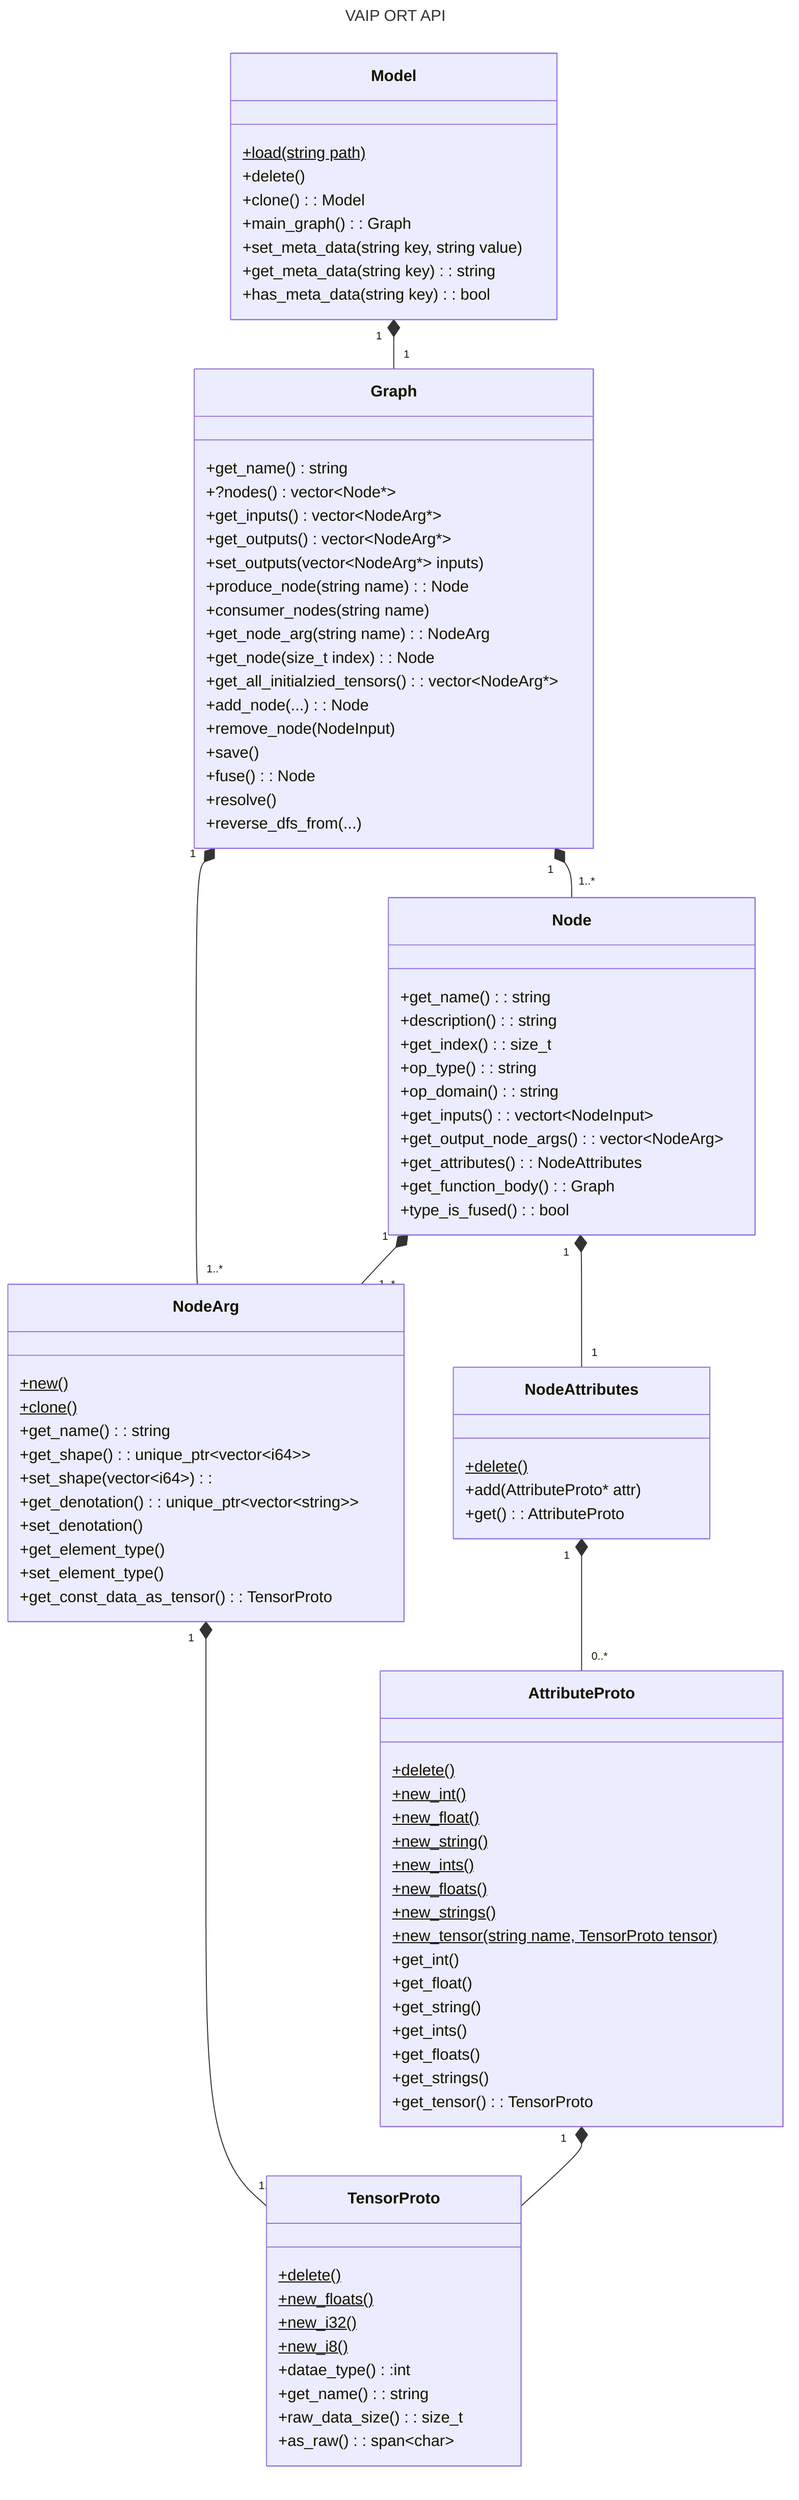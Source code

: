---
title: VAIP ORT API
---
classDiagram

    Model "1" *-- "1" Graph
    class Model {
        +load(string path)$
        +delete()
        +clone(): Model
        +main_graph(): Graph
        +set_meta_data(string key, string value)
        +get_meta_data(string key): string
        +has_meta_data(string key): bool
    }
    class Graph{
       +get_name() string
       +?nodes() vector~Node*~
       +get_inputs() vector~NodeArg*~
       +get_outputs() vector~NodeArg*~
       +set_outputs(vector~NodeArg*~ inputs)
       +produce_node(string name): Node
       +consumer_nodes(string name)
       +get_node_arg(string name): NodeArg
       +get_node(size_t index): Node
       +get_all_initialzied_tensors():  vector~NodeArg*~
       +add_node(...): Node
       +remove_node(NodeInput)
       +save()
       +fuse(): Node
       +resolve()
       +reverse_dfs_from(...)
    }
    Graph "1" *-- "1..*" Node
    class Node {
        +get_name(): string
        +description(): string
        +get_index(): size_t
        +op_type(): string
        +op_domain(): string
        +get_inputs(): vectort~NodeInput~
        +get_output_node_args(): vector~NodeArg~
        +get_attributes(): NodeAttributes
        +get_function_body(): Graph
        +type_is_fused(): bool
    }
    Graph "1" *-- "1..*" NodeArg
    Node "1" *-- "1..*" NodeArg
    NodeArg "1" *-- "1..*" TensorProto
    class NodeArg {
        +new()$
        +clone()$
        +get_name(): string
        +get_shape(): unique_ptr~vector~i64~~
        +set_shape(vector~i64~):
        +get_denotation(): unique_ptr~vector~string~~
        +set_denotation()
        +get_element_type()
        +set_element_type()
        +get_const_data_as_tensor(): TensorProto
    }
    Node "1" *-- "1" NodeAttributes
    class NodeAttributes{
        +delete()$
        +add(AttributeProto* attr)
        +get(): AttributeProto
    }
    NodeAttributes "1" *-- "0..*" AttributeProto
    class AttributeProto {
        +delete()$
        +new_int()$
        +new_float()$
        +new_string()$
        +new_ints()$
        +new_floats()$
        +new_strings()$
        +new_tensor(string name, TensorProto tensor)$
        +get_int()
        +get_float()
        +get_string()
        +get_ints()
        +get_floats()
        +get_strings()
        +get_tensor(): TensorProto
    }
    AttributeProto "1" *-- TensorProto
    class TensorProto {
        +delete()$
        +new_floats()$
        +new_i32()$
        +new_i8()$
        +datae_type():int
        +get_name(): string
        +raw_data_size(): size_t
        +as_raw(): span~char~
    }